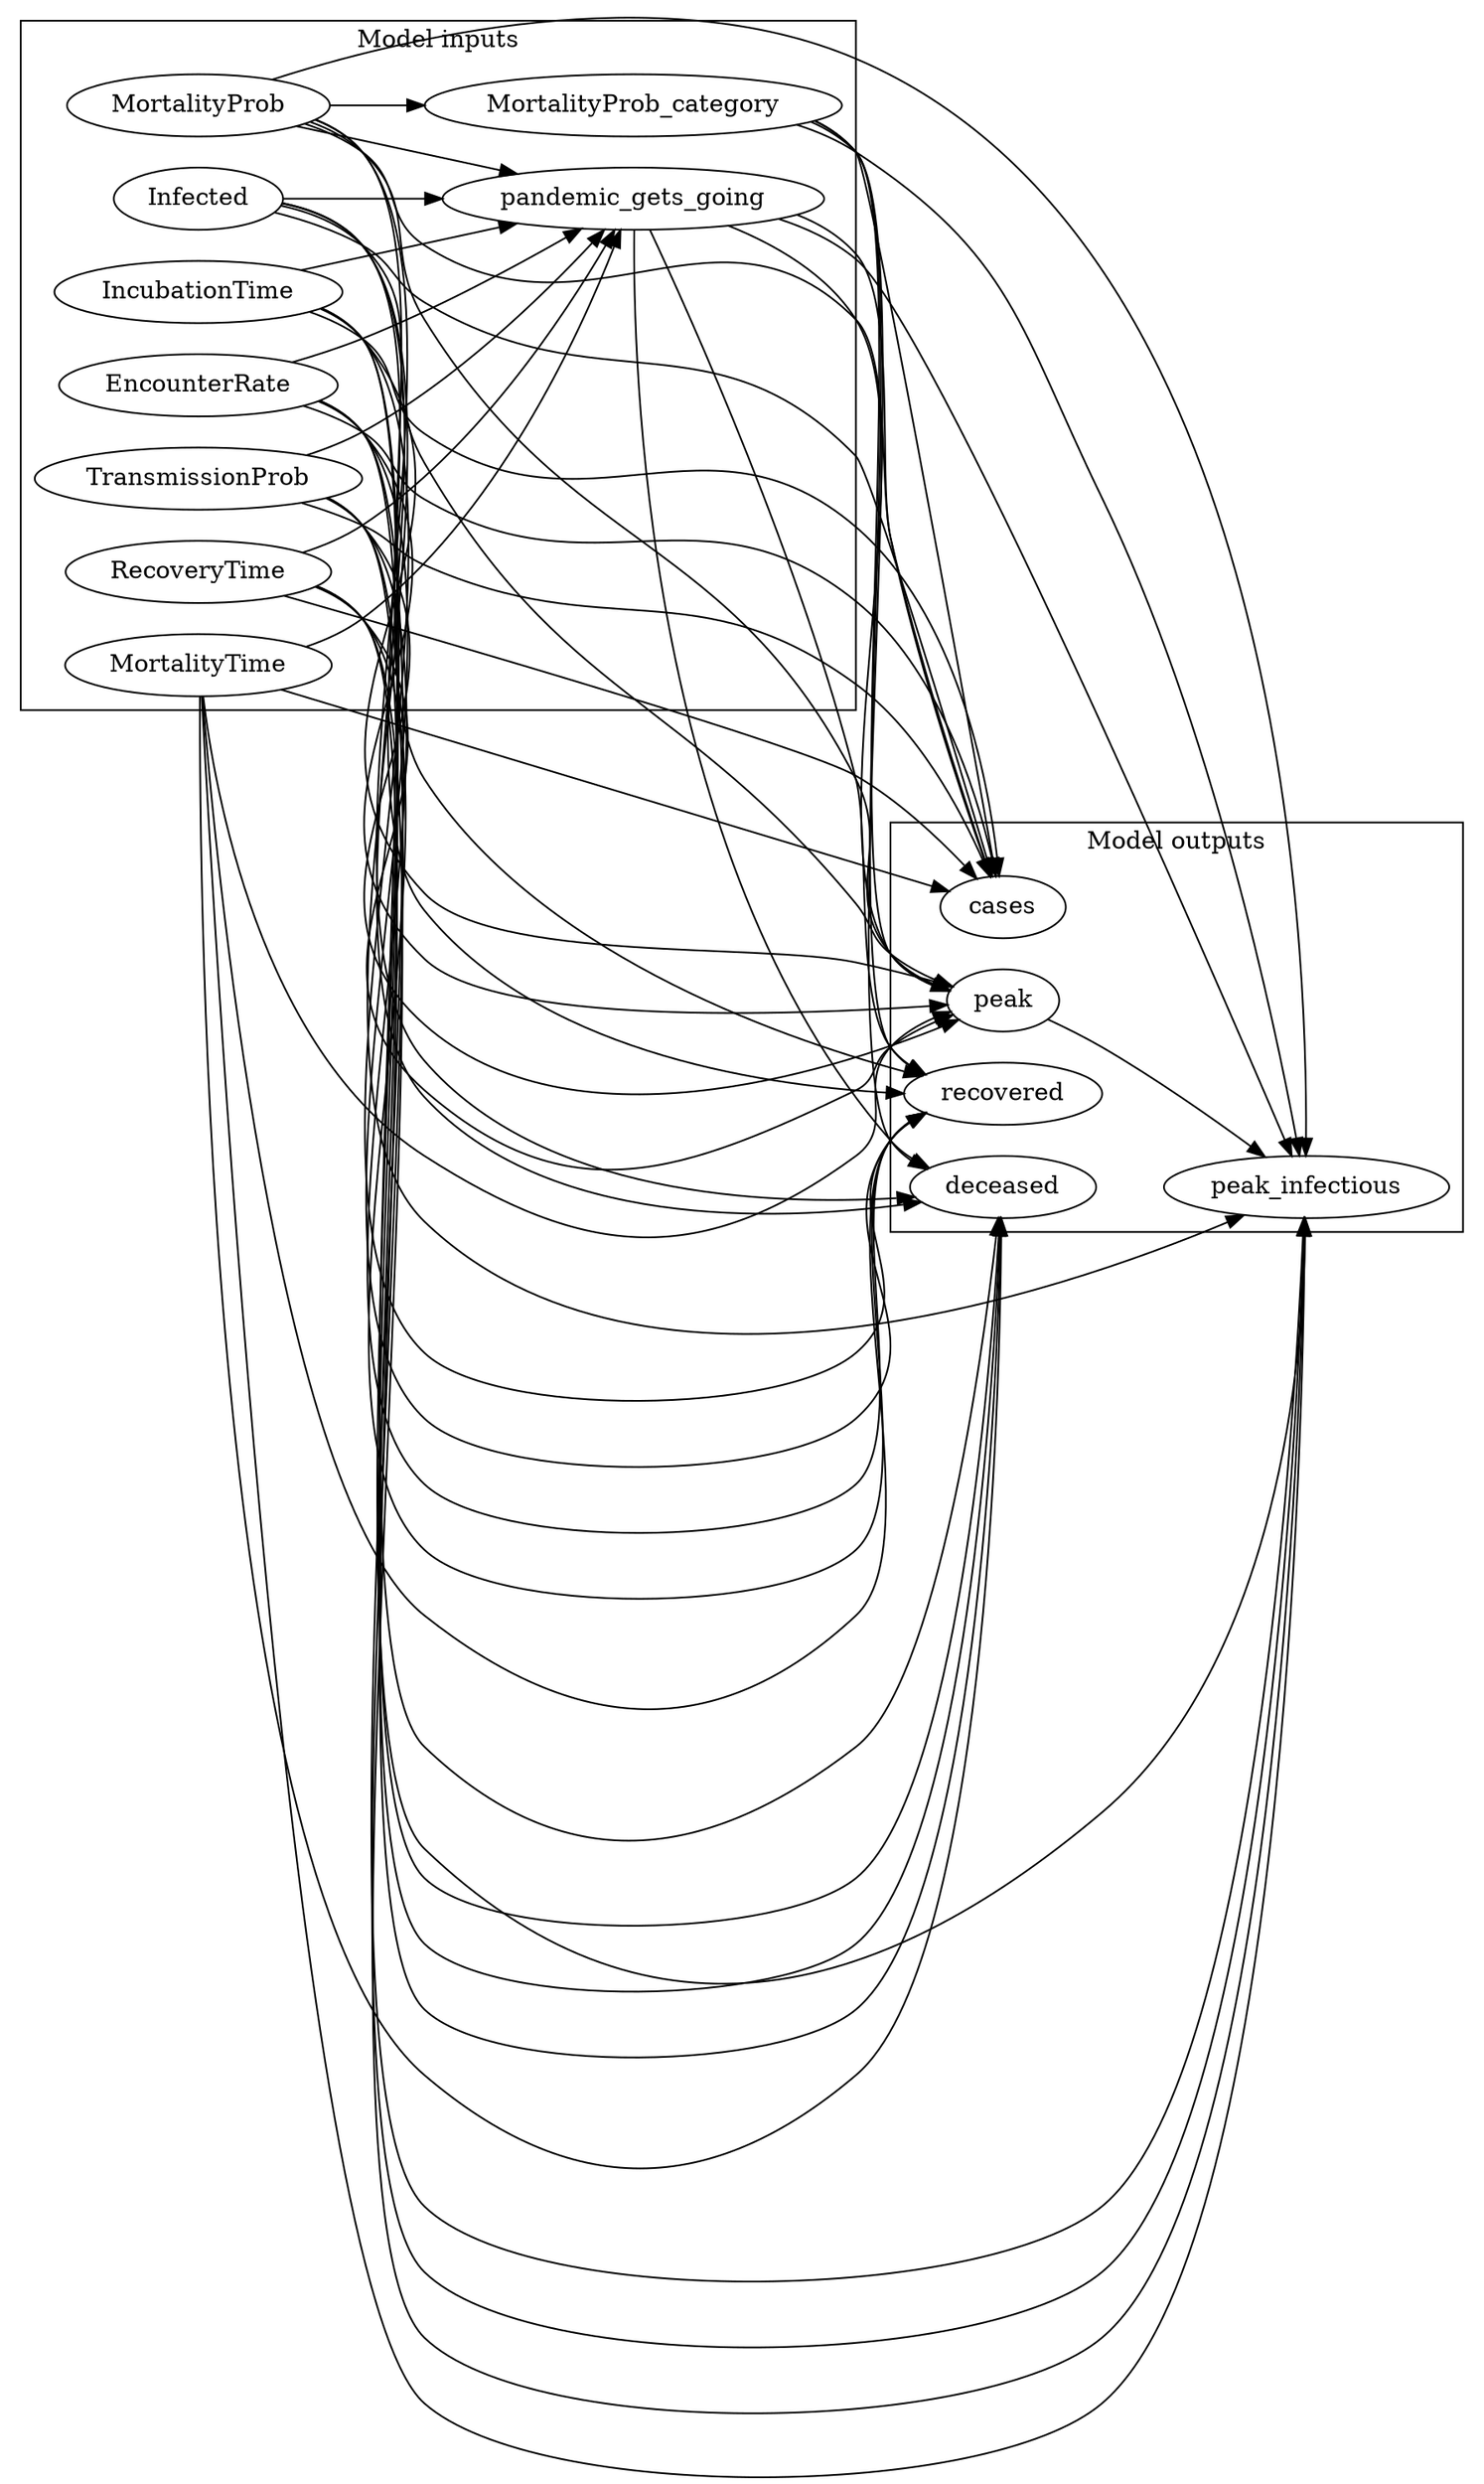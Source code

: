 digraph "" {
	graph [newrank=True,
		rankdir=LR
	];
	subgraph cluster_inputs {
		graph [label="Model inputs"];
		MortalityProb;
		pandemic_gets_going;
		TransmissionProb;
		EncounterRate;
		MortalityTime;
		IncubationTime;
		MortalityProb_category;
		RecoveryTime;
		Infected;
	}
	subgraph cluster_outputs {
		graph [label="Model outputs"];
		peak;
		deceased;
		peak_infectious;
		recovered;
		cases;
	}
	MortalityProb -> pandemic_gets_going;
	MortalityProb -> MortalityProb_category;
	MortalityProb -> peak;
	MortalityProb -> deceased;
	MortalityProb -> peak_infectious;
	MortalityProb -> recovered;
	MortalityProb -> cases;
	pandemic_gets_going -> peak;
	pandemic_gets_going -> deceased;
	pandemic_gets_going -> peak_infectious;
	pandemic_gets_going -> recovered;
	pandemic_gets_going -> cases;
	TransmissionProb -> pandemic_gets_going;
	TransmissionProb -> peak;
	TransmissionProb -> deceased;
	TransmissionProb -> peak_infectious;
	TransmissionProb -> recovered;
	TransmissionProb -> cases;
	EncounterRate -> pandemic_gets_going;
	EncounterRate -> peak;
	EncounterRate -> deceased;
	EncounterRate -> peak_infectious;
	EncounterRate -> recovered;
	EncounterRate -> cases;
	MortalityTime -> pandemic_gets_going;
	MortalityTime -> peak;
	MortalityTime -> deceased;
	MortalityTime -> peak_infectious;
	MortalityTime -> recovered;
	MortalityTime -> cases;
	IncubationTime -> pandemic_gets_going;
	IncubationTime -> peak;
	IncubationTime -> deceased;
	IncubationTime -> peak_infectious;
	IncubationTime -> recovered;
	IncubationTime -> cases;
	MortalityProb_category -> peak;
	MortalityProb_category -> deceased;
	MortalityProb_category -> peak_infectious;
	MortalityProb_category -> recovered;
	MortalityProb_category -> cases;
	RecoveryTime -> pandemic_gets_going;
	RecoveryTime -> peak;
	RecoveryTime -> deceased;
	RecoveryTime -> peak_infectious;
	RecoveryTime -> recovered;
	RecoveryTime -> cases;
	Infected -> pandemic_gets_going;
	Infected -> peak;
	Infected -> deceased;
	Infected -> peak_infectious;
	Infected -> recovered;
	Infected -> cases;
	peak -> peak_infectious;
}
